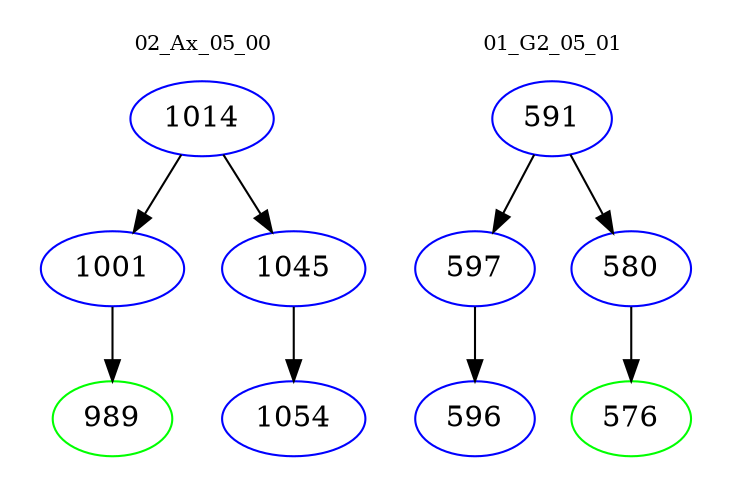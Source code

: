 digraph{
subgraph cluster_0 {
color = white
label = "02_Ax_05_00";
fontsize=10;
T0_1014 [label="1014", color="blue"]
T0_1014 -> T0_1001 [color="black"]
T0_1001 [label="1001", color="blue"]
T0_1001 -> T0_989 [color="black"]
T0_989 [label="989", color="green"]
T0_1014 -> T0_1045 [color="black"]
T0_1045 [label="1045", color="blue"]
T0_1045 -> T0_1054 [color="black"]
T0_1054 [label="1054", color="blue"]
}
subgraph cluster_1 {
color = white
label = "01_G2_05_01";
fontsize=10;
T1_591 [label="591", color="blue"]
T1_591 -> T1_597 [color="black"]
T1_597 [label="597", color="blue"]
T1_597 -> T1_596 [color="black"]
T1_596 [label="596", color="blue"]
T1_591 -> T1_580 [color="black"]
T1_580 [label="580", color="blue"]
T1_580 -> T1_576 [color="black"]
T1_576 [label="576", color="green"]
}
}
